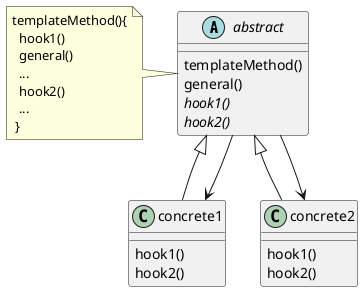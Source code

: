 @startuml

abstract abstract{
    templateMethod()
    general()
    {abstract} hook1()
    {abstract} hook2()
}

note left of abstract : templateMethod(){\
\n  hook1() \
\n  general() \
\n  ... \
\n  hook2() \
\n  ... \
\n }

class concrete1{
    hook1()
    hook2()
}

class concrete2{
    hook1()
    hook2()
}
abstract <|-- concrete1
abstract --> concrete1

abstract <|-- concrete2
abstract --> concrete2
@enduml